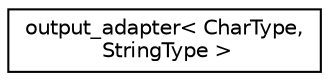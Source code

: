 digraph "Graphical Class Hierarchy"
{
 // LATEX_PDF_SIZE
  edge [fontname="Helvetica",fontsize="10",labelfontname="Helvetica",labelfontsize="10"];
  node [fontname="Helvetica",fontsize="10",shape=record];
  rankdir="LR";
  Node0 [label="output_adapter\< CharType,\l StringType \>",height=0.2,width=0.4,color="black", fillcolor="white", style="filled",URL="$classdetail_1_1output__adapter.html",tooltip=" "];
}
